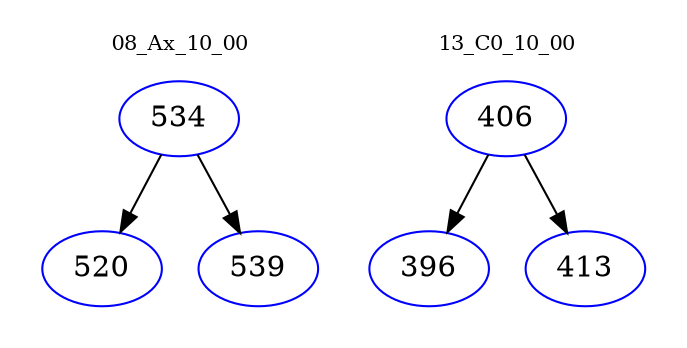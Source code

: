 digraph{
subgraph cluster_0 {
color = white
label = "08_Ax_10_00";
fontsize=10;
T0_534 [label="534", color="blue"]
T0_534 -> T0_520 [color="black"]
T0_520 [label="520", color="blue"]
T0_534 -> T0_539 [color="black"]
T0_539 [label="539", color="blue"]
}
subgraph cluster_1 {
color = white
label = "13_C0_10_00";
fontsize=10;
T1_406 [label="406", color="blue"]
T1_406 -> T1_396 [color="black"]
T1_396 [label="396", color="blue"]
T1_406 -> T1_413 [color="black"]
T1_413 [label="413", color="blue"]
}
}
